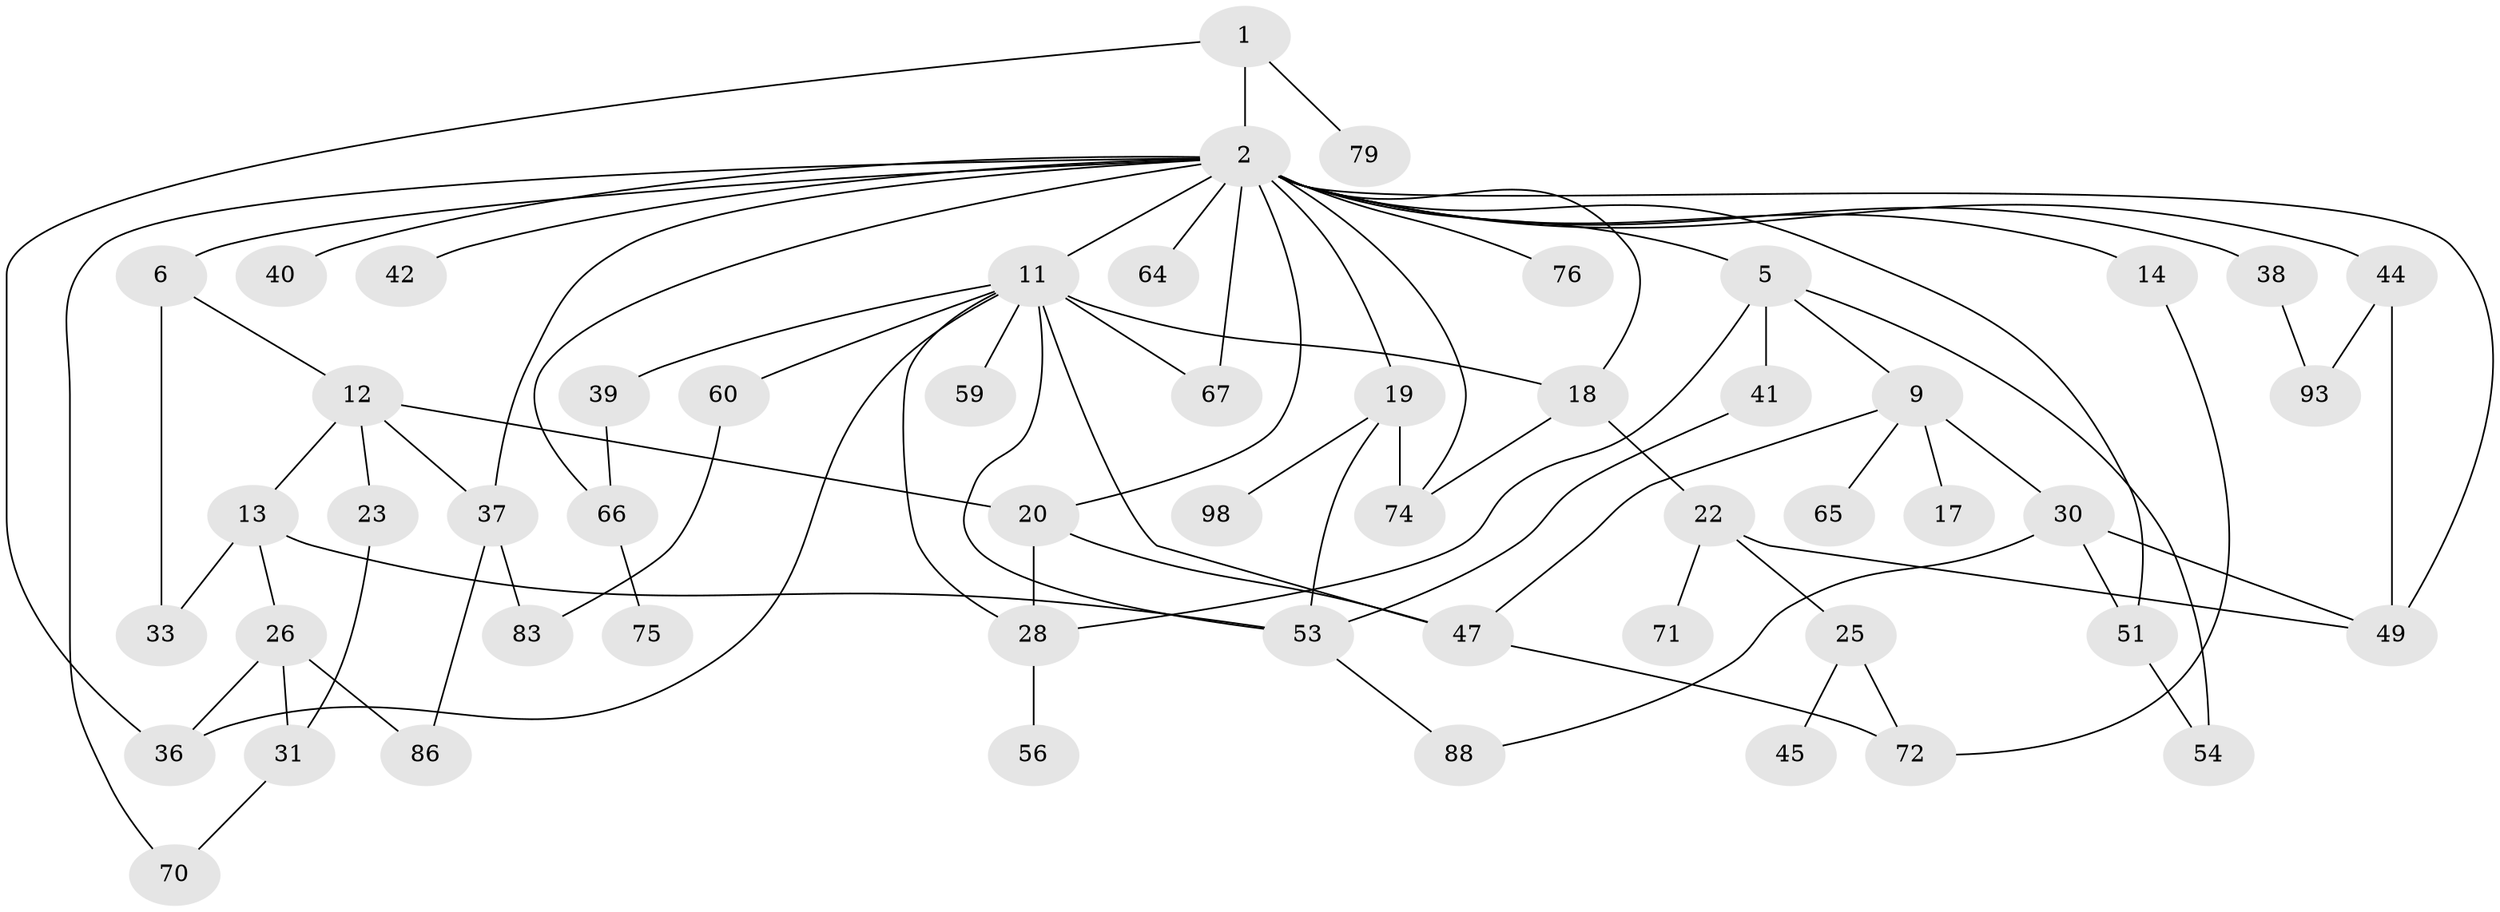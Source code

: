 // original degree distribution, {4: 0.1574074074074074, 6: 0.018518518518518517, 8: 0.009259259259259259, 5: 0.046296296296296294, 3: 0.21296296296296297, 2: 0.3333333333333333, 7: 0.009259259259259259, 1: 0.21296296296296297}
// Generated by graph-tools (version 1.1) at 2025/13/03/09/25 04:13:38]
// undirected, 54 vertices, 83 edges
graph export_dot {
graph [start="1"]
  node [color=gray90,style=filled];
  1;
  2 [super="+85+3+16+4+7"];
  5 [super="+10"];
  6 [super="+8"];
  9;
  11 [super="+48+24+63+29"];
  12;
  13;
  14;
  17 [super="+61"];
  18;
  19;
  20;
  22;
  23;
  25 [super="+34"];
  26 [super="+27+82"];
  28;
  30 [super="+46"];
  31 [super="+73+89"];
  33 [super="+105"];
  36 [super="+84"];
  37 [super="+57+43"];
  38;
  39;
  40;
  41;
  42;
  44 [super="+78+52"];
  45 [super="+77"];
  47 [super="+68"];
  49 [super="+87"];
  51;
  53 [super="+81"];
  54 [super="+58"];
  56;
  59;
  60;
  64;
  65;
  66;
  67 [super="+96+69+91"];
  70;
  71;
  72;
  74 [super="+107"];
  75;
  76 [super="+80"];
  79;
  83;
  86;
  88;
  93;
  98;
  1 -- 2 [weight=2];
  1 -- 79;
  1 -- 36;
  2 -- 37;
  2 -- 67;
  2 -- 6 [weight=2];
  2 -- 38;
  2 -- 74;
  2 -- 11 [weight=2];
  2 -- 19;
  2 -- 51;
  2 -- 66;
  2 -- 70;
  2 -- 42;
  2 -- 44;
  2 -- 49;
  2 -- 40;
  2 -- 5;
  2 -- 14;
  2 -- 64;
  2 -- 18;
  2 -- 20;
  2 -- 76;
  5 -- 9;
  5 -- 28;
  5 -- 41;
  5 -- 54;
  6 -- 12;
  6 -- 33;
  9 -- 17;
  9 -- 30 [weight=2];
  9 -- 65;
  9 -- 47;
  11 -- 28;
  11 -- 47;
  11 -- 36;
  11 -- 39;
  11 -- 18;
  11 -- 53;
  11 -- 59;
  11 -- 60;
  11 -- 67;
  12 -- 13;
  12 -- 20;
  12 -- 23;
  12 -- 37;
  13 -- 26;
  13 -- 53;
  13 -- 33;
  14 -- 72;
  18 -- 22;
  18 -- 74;
  19 -- 98;
  19 -- 53;
  19 -- 74;
  20 -- 47;
  20 -- 28;
  22 -- 25;
  22 -- 49;
  22 -- 71;
  23 -- 31;
  25 -- 45;
  25 -- 72;
  26 -- 86;
  26 -- 36;
  26 -- 31;
  28 -- 56;
  30 -- 88;
  30 -- 51;
  30 -- 49;
  31 -- 70;
  37 -- 83;
  37 -- 86;
  38 -- 93;
  39 -- 66;
  41 -- 53;
  44 -- 93;
  44 -- 49;
  47 -- 72;
  51 -- 54;
  53 -- 88;
  60 -- 83;
  66 -- 75;
}
